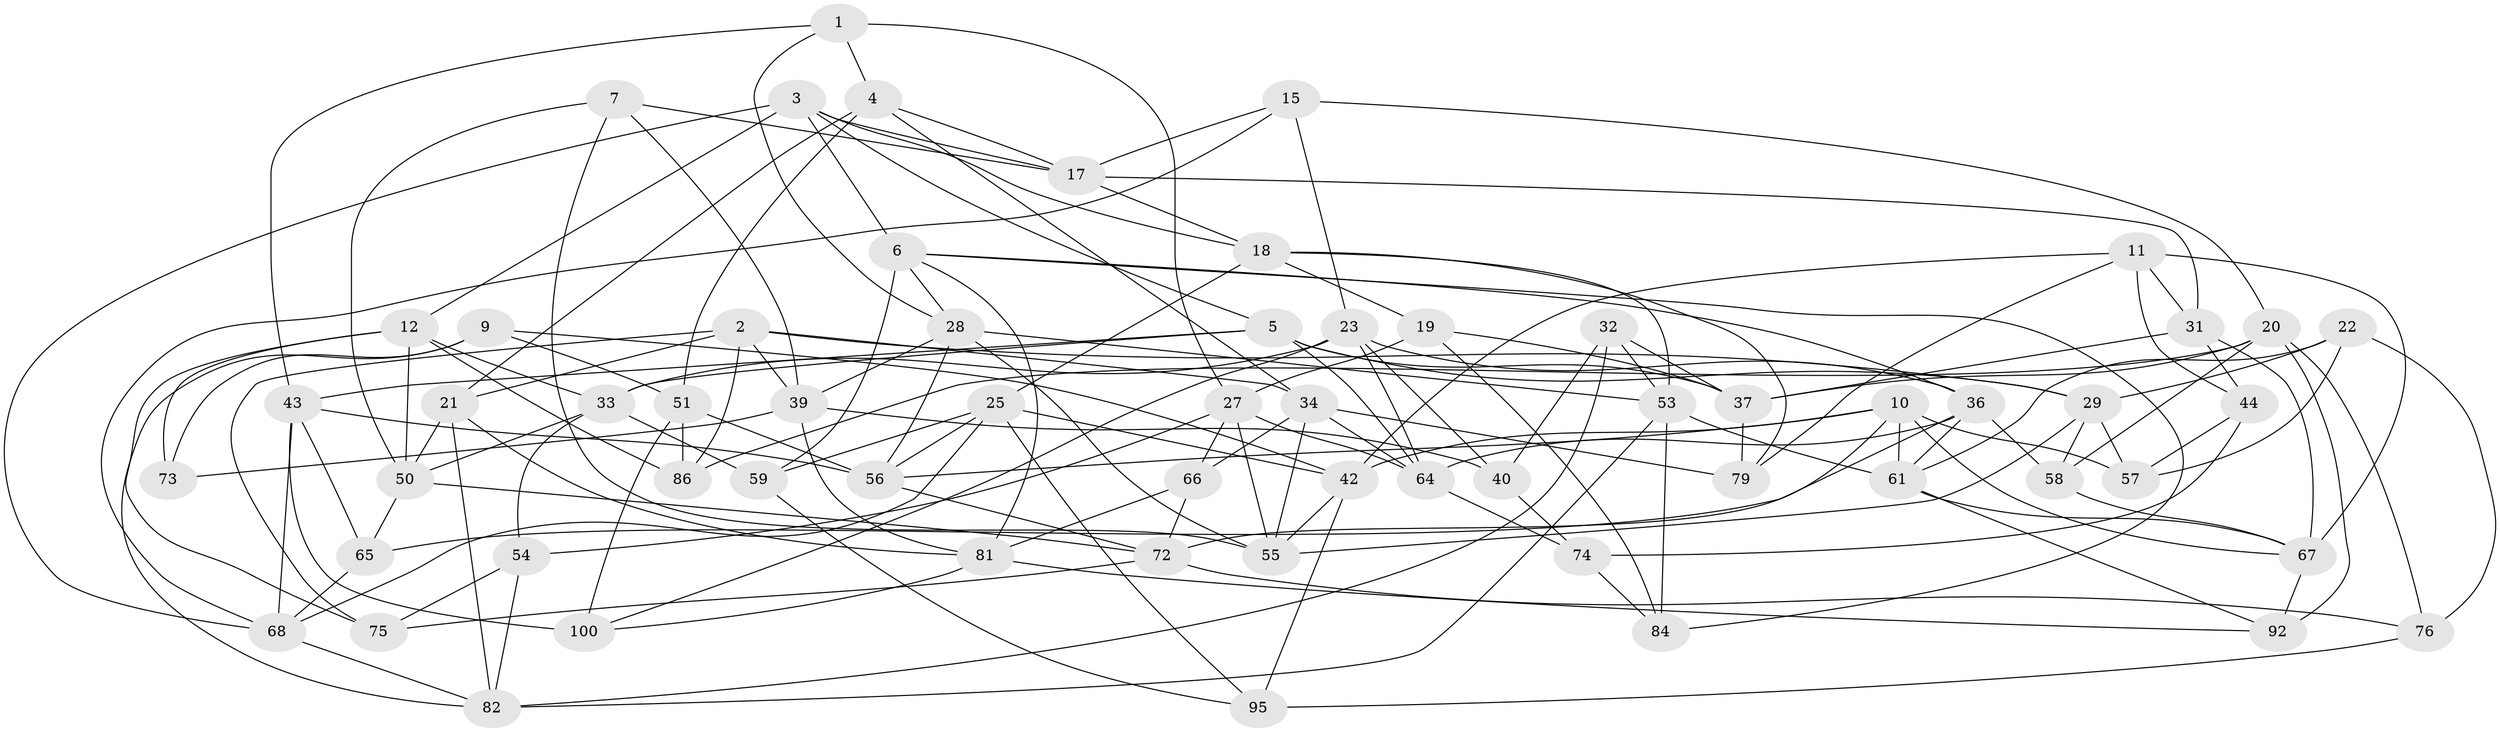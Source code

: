 // original degree distribution, {4: 1.0}
// Generated by graph-tools (version 1.1) at 2025/39/02/21/25 10:39:01]
// undirected, 62 vertices, 158 edges
graph export_dot {
graph [start="1"]
  node [color=gray90,style=filled];
  1;
  2 [super="+8"];
  3 [super="+24"];
  4 [super="+14"];
  5 [super="+97"];
  6 [super="+26"];
  7;
  9 [super="+35"];
  10 [super="+16"];
  11 [super="+47"];
  12 [super="+13"];
  15;
  17 [super="+89"];
  18 [super="+69"];
  19;
  20 [super="+41"];
  21 [super="+60"];
  22;
  23 [super="+30"];
  25 [super="+45"];
  27 [super="+38"];
  28 [super="+87"];
  29 [super="+85"];
  31 [super="+46"];
  32;
  33 [super="+52"];
  34 [super="+83"];
  36 [super="+49"];
  37 [super="+70"];
  39 [super="+93"];
  40;
  42 [super="+48"];
  43 [super="+63"];
  44;
  50 [super="+71"];
  51 [super="+78"];
  53 [super="+96"];
  54;
  55 [super="+99"];
  56 [super="+62"];
  57;
  58;
  59;
  61 [super="+90"];
  64 [super="+77"];
  65;
  66;
  67 [super="+98"];
  68 [super="+80"];
  72 [super="+94"];
  73;
  74;
  75;
  76;
  79;
  81 [super="+88"];
  82 [super="+91"];
  84;
  86;
  92;
  95;
  100;
  1 -- 27;
  1 -- 4;
  1 -- 28;
  1 -- 43;
  2 -- 75;
  2 -- 34;
  2 -- 21;
  2 -- 29;
  2 -- 86;
  2 -- 39;
  3 -- 68;
  3 -- 18;
  3 -- 6;
  3 -- 17;
  3 -- 12;
  3 -- 5;
  4 -- 17;
  4 -- 34;
  4 -- 21 [weight=2];
  4 -- 51;
  5 -- 43;
  5 -- 33;
  5 -- 64;
  5 -- 29;
  5 -- 37;
  6 -- 36;
  6 -- 59;
  6 -- 84;
  6 -- 81;
  6 -- 28;
  7 -- 39;
  7 -- 17;
  7 -- 55;
  7 -- 50;
  9 -- 73 [weight=2];
  9 -- 82;
  9 -- 51 [weight=2];
  9 -- 42;
  10 -- 57;
  10 -- 61;
  10 -- 67;
  10 -- 72;
  10 -- 42;
  10 -- 56;
  11 -- 31 [weight=2];
  11 -- 67;
  11 -- 42;
  11 -- 44;
  11 -- 79;
  12 -- 75;
  12 -- 50;
  12 -- 73;
  12 -- 86;
  12 -- 33;
  15 -- 17;
  15 -- 23;
  15 -- 68;
  15 -- 20;
  17 -- 18;
  17 -- 31;
  18 -- 19;
  18 -- 25;
  18 -- 79;
  18 -- 53;
  19 -- 27;
  19 -- 84;
  19 -- 37;
  20 -- 37;
  20 -- 76;
  20 -- 58;
  20 -- 92;
  20 -- 86;
  21 -- 50;
  21 -- 82;
  21 -- 81;
  22 -- 57;
  22 -- 76;
  22 -- 29;
  22 -- 61;
  23 -- 40;
  23 -- 36;
  23 -- 64;
  23 -- 33;
  23 -- 100;
  25 -- 42;
  25 -- 56;
  25 -- 95;
  25 -- 59;
  25 -- 68;
  27 -- 64;
  27 -- 66;
  27 -- 54;
  27 -- 55;
  28 -- 53;
  28 -- 56;
  28 -- 39;
  28 -- 55;
  29 -- 58;
  29 -- 57;
  29 -- 55;
  31 -- 44;
  31 -- 67;
  31 -- 37;
  32 -- 37;
  32 -- 40;
  32 -- 82;
  32 -- 53;
  33 -- 59;
  33 -- 54;
  33 -- 50;
  34 -- 79;
  34 -- 66;
  34 -- 64;
  34 -- 55;
  36 -- 58;
  36 -- 65;
  36 -- 61;
  36 -- 64;
  37 -- 79;
  39 -- 73;
  39 -- 40;
  39 -- 81;
  40 -- 74;
  42 -- 95;
  42 -- 55;
  43 -- 100;
  43 -- 65;
  43 -- 68;
  43 -- 56;
  44 -- 57;
  44 -- 74;
  50 -- 72;
  50 -- 65;
  51 -- 100;
  51 -- 56;
  51 -- 86;
  53 -- 84;
  53 -- 61;
  53 -- 82;
  54 -- 75;
  54 -- 82;
  56 -- 72;
  58 -- 67;
  59 -- 95;
  61 -- 92;
  61 -- 67;
  64 -- 74;
  65 -- 68;
  66 -- 81;
  66 -- 72;
  67 -- 92;
  68 -- 82;
  72 -- 76;
  72 -- 75;
  74 -- 84;
  76 -- 95;
  81 -- 92;
  81 -- 100;
}
